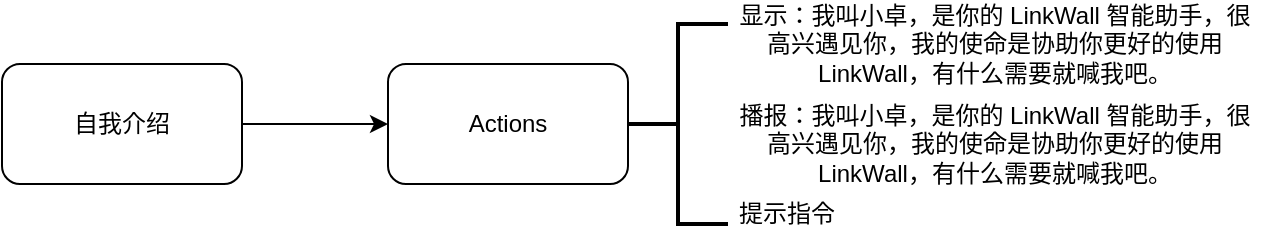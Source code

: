 <mxfile version="21.7.5" type="github">
  <diagram name="第 1 页" id="MdhUCCAxx1nB4XfeSFi4">
    <mxGraphModel dx="1434" dy="756" grid="1" gridSize="10" guides="1" tooltips="1" connect="1" arrows="1" fold="1" page="1" pageScale="1" pageWidth="827" pageHeight="1169" background="none" math="0" shadow="0">
      <root>
        <mxCell id="0" />
        <mxCell id="1" parent="0" />
        <mxCell id="OmUYgshhoTAGMO6bazsE-1" value="" style="edgeStyle=orthogonalEdgeStyle;rounded=0;orthogonalLoop=1;jettySize=auto;html=1;" edge="1" parent="1" source="OmUYgshhoTAGMO6bazsE-2" target="OmUYgshhoTAGMO6bazsE-3">
          <mxGeometry relative="1" as="geometry" />
        </mxCell>
        <mxCell id="OmUYgshhoTAGMO6bazsE-2" value="自我介绍" style="rounded=1;whiteSpace=wrap;html=1;" vertex="1" parent="1">
          <mxGeometry x="220" y="260" width="120" height="60" as="geometry" />
        </mxCell>
        <mxCell id="OmUYgshhoTAGMO6bazsE-3" value="Actions" style="rounded=1;whiteSpace=wrap;html=1;" vertex="1" parent="1">
          <mxGeometry x="413" y="260" width="120" height="60" as="geometry" />
        </mxCell>
        <mxCell id="OmUYgshhoTAGMO6bazsE-4" value="" style="strokeWidth=2;html=1;shape=mxgraph.flowchart.annotation_2;align=left;labelPosition=right;pointerEvents=1;" vertex="1" parent="1">
          <mxGeometry x="533" y="240" width="50" height="100" as="geometry" />
        </mxCell>
        <mxCell id="OmUYgshhoTAGMO6bazsE-7" value="提示指令" style="text;html=1;strokeColor=none;fillColor=none;align=center;verticalAlign=middle;whiteSpace=wrap;rounded=0;" vertex="1" parent="1">
          <mxGeometry x="540" y="320" width="145" height="30" as="geometry" />
        </mxCell>
        <mxCell id="OmUYgshhoTAGMO6bazsE-9" value="显示：我叫小卓，是你的 LinkWall 智能助手，很高兴遇见你，我的使命是协助你更好的使用 LinkWall，有什么需要就喊我吧。" style="text;html=1;strokeColor=none;fillColor=none;align=center;verticalAlign=middle;whiteSpace=wrap;rounded=0;" vertex="1" parent="1">
          <mxGeometry x="583" y="230" width="267" height="40" as="geometry" />
        </mxCell>
        <mxCell id="OmUYgshhoTAGMO6bazsE-10" value="播报：我叫小卓，是你的 LinkWall 智能助手，很高兴遇见你，我的使命是协助你更好的使用 LinkWall，有什么需要就喊我吧。" style="text;html=1;strokeColor=none;fillColor=none;align=center;verticalAlign=middle;whiteSpace=wrap;rounded=0;" vertex="1" parent="1">
          <mxGeometry x="583" y="280" width="267" height="40" as="geometry" />
        </mxCell>
      </root>
    </mxGraphModel>
  </diagram>
</mxfile>
